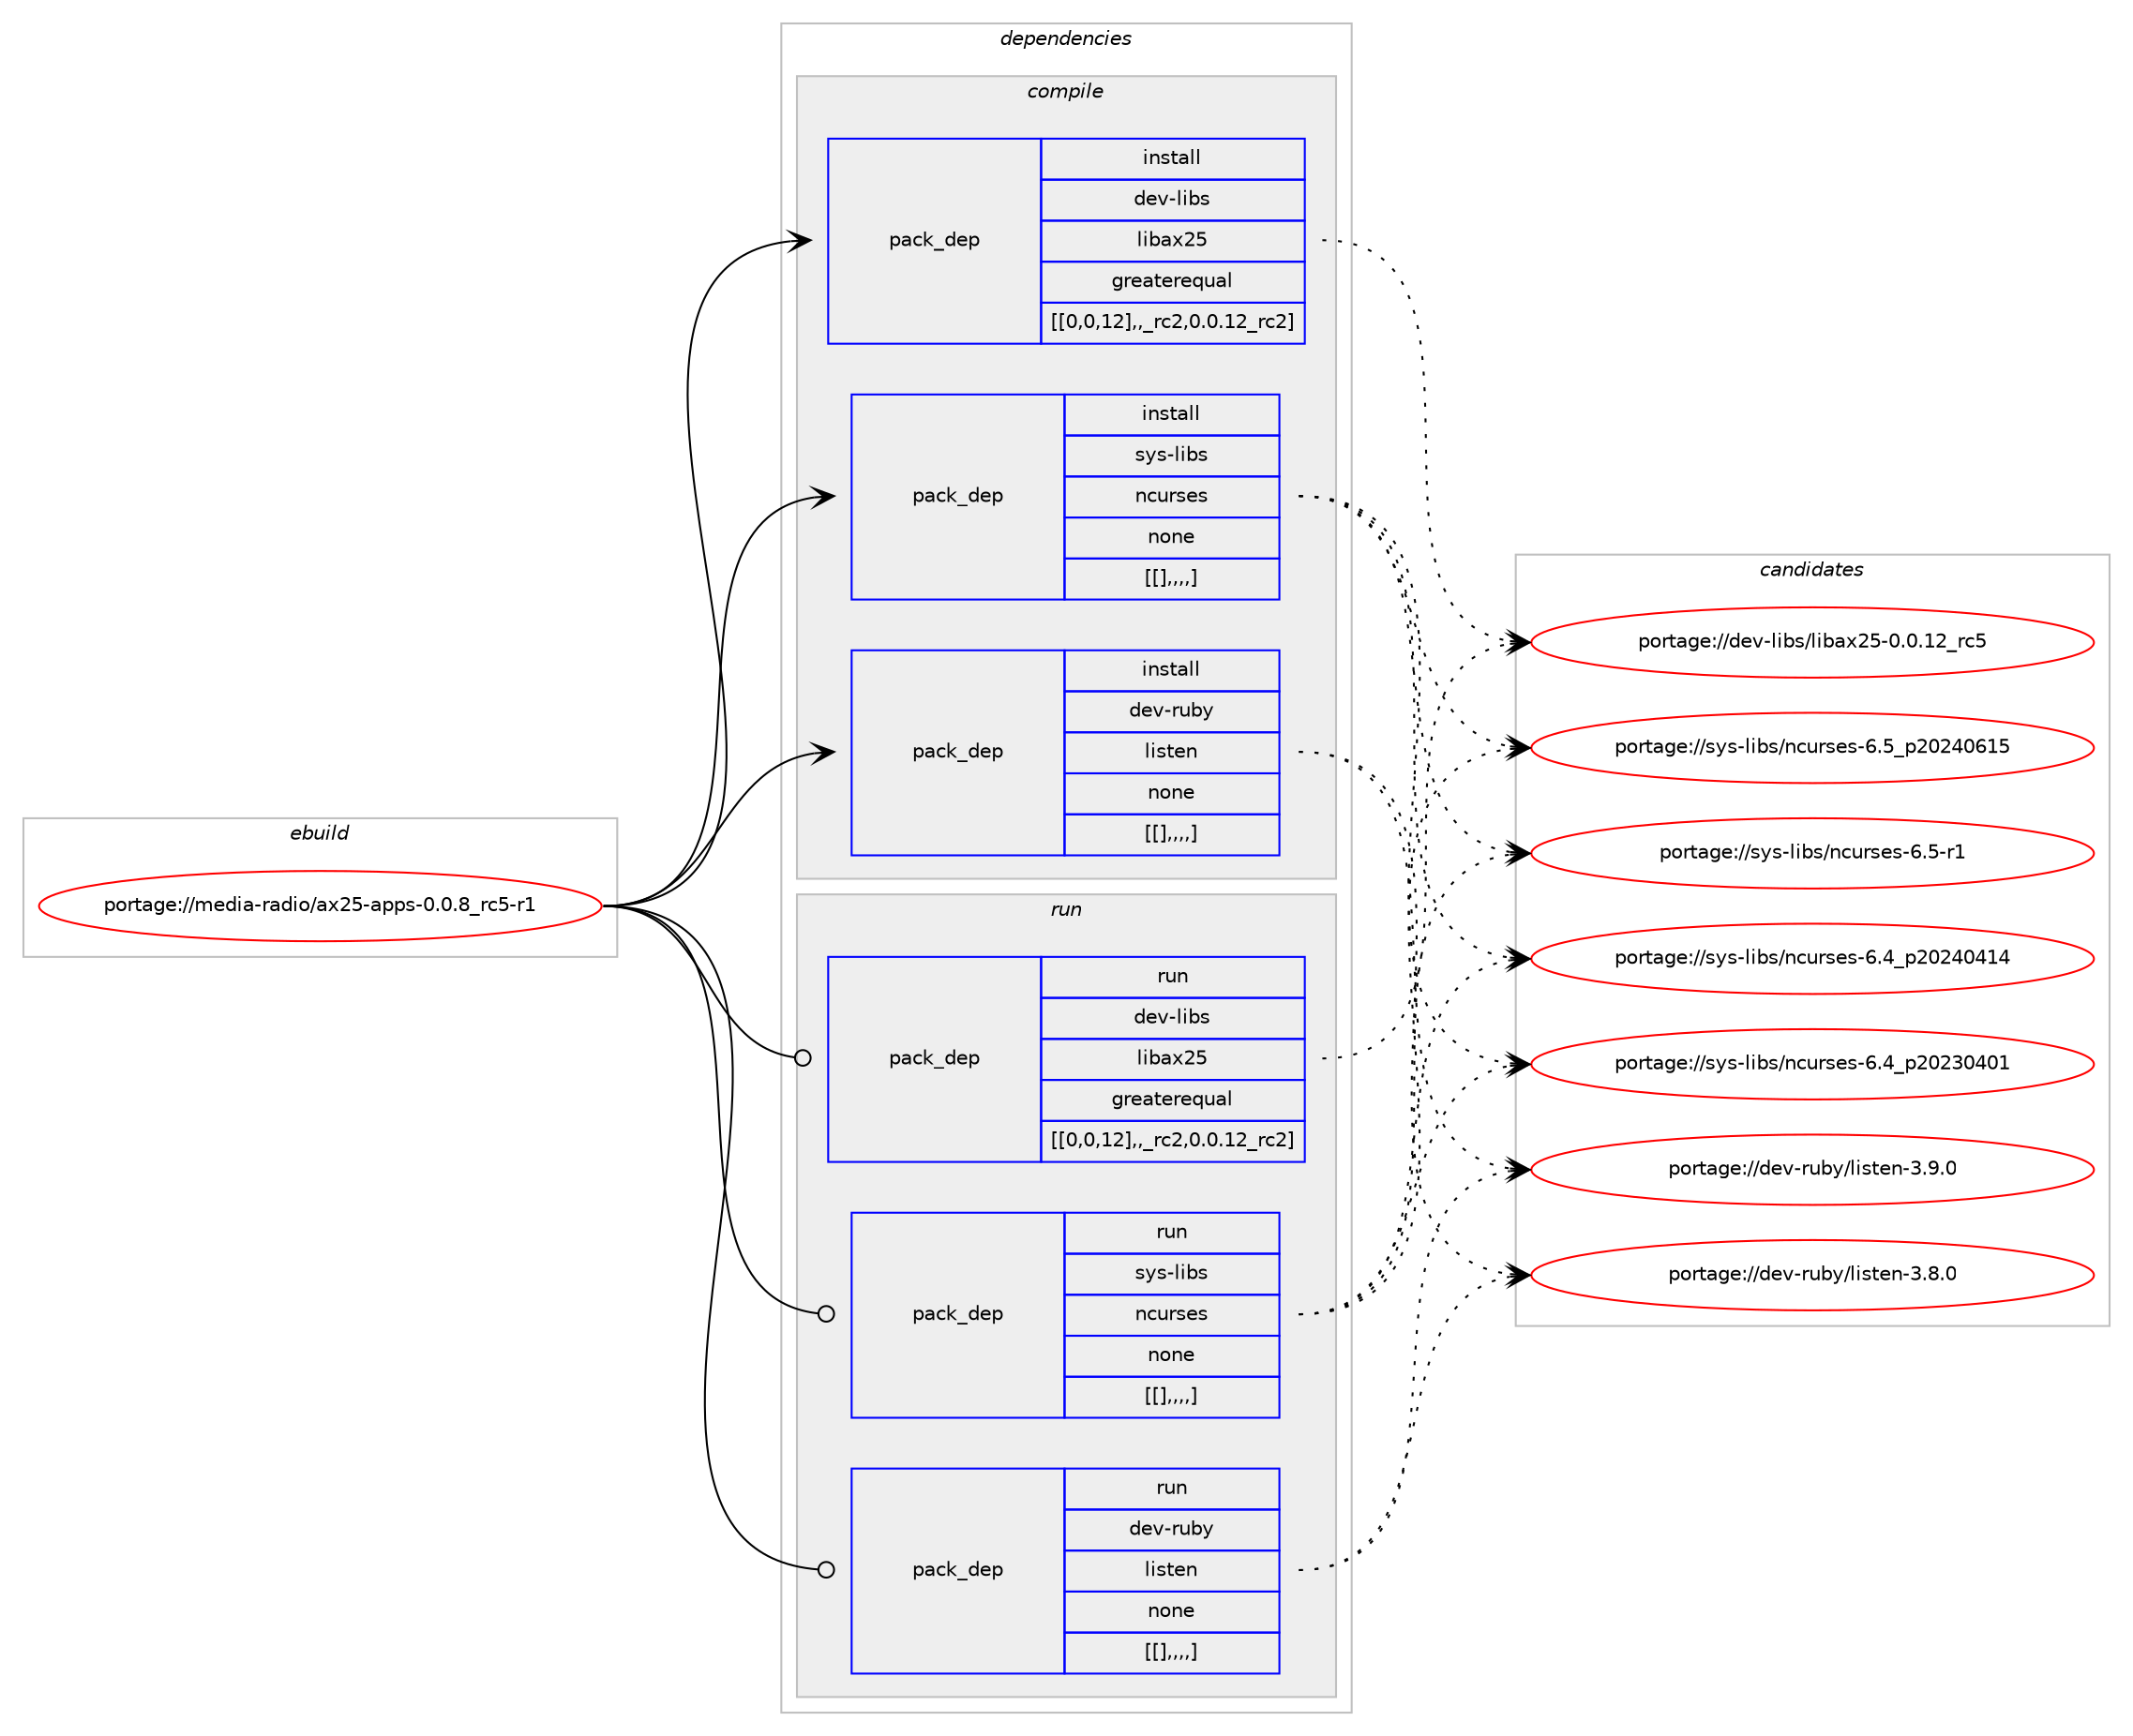 digraph prolog {

# *************
# Graph options
# *************

newrank=true;
concentrate=true;
compound=true;
graph [rankdir=LR,fontname=Helvetica,fontsize=10,ranksep=1.5];#, ranksep=2.5, nodesep=0.2];
edge  [arrowhead=vee];
node  [fontname=Helvetica,fontsize=10];

# **********
# The ebuild
# **********

subgraph cluster_leftcol {
color=gray;
label=<<i>ebuild</i>>;
id [label="portage://media-radio/ax25-apps-0.0.8_rc5-r1", color=red, width=4, href="../media-radio/ax25-apps-0.0.8_rc5-r1.svg"];
}

# ****************
# The dependencies
# ****************

subgraph cluster_midcol {
color=gray;
label=<<i>dependencies</i>>;
subgraph cluster_compile {
fillcolor="#eeeeee";
style=filled;
label=<<i>compile</i>>;
subgraph pack242426 {
dependency327519 [label=<<TABLE BORDER="0" CELLBORDER="1" CELLSPACING="0" CELLPADDING="4" WIDTH="220"><TR><TD ROWSPAN="6" CELLPADDING="30">pack_dep</TD></TR><TR><TD WIDTH="110">install</TD></TR><TR><TD>dev-libs</TD></TR><TR><TD>libax25</TD></TR><TR><TD>greaterequal</TD></TR><TR><TD>[[0,0,12],,_rc2,0.0.12_rc2]</TD></TR></TABLE>>, shape=none, color=blue];
}
id:e -> dependency327519:w [weight=20,style="solid",arrowhead="vee"];
subgraph pack242427 {
dependency327520 [label=<<TABLE BORDER="0" CELLBORDER="1" CELLSPACING="0" CELLPADDING="4" WIDTH="220"><TR><TD ROWSPAN="6" CELLPADDING="30">pack_dep</TD></TR><TR><TD WIDTH="110">install</TD></TR><TR><TD>sys-libs</TD></TR><TR><TD>ncurses</TD></TR><TR><TD>none</TD></TR><TR><TD>[[],,,,]</TD></TR></TABLE>>, shape=none, color=blue];
}
id:e -> dependency327520:w [weight=20,style="solid",arrowhead="vee"];
subgraph pack242428 {
dependency327521 [label=<<TABLE BORDER="0" CELLBORDER="1" CELLSPACING="0" CELLPADDING="4" WIDTH="220"><TR><TD ROWSPAN="6" CELLPADDING="30">pack_dep</TD></TR><TR><TD WIDTH="110">install</TD></TR><TR><TD>dev-ruby</TD></TR><TR><TD>listen</TD></TR><TR><TD>none</TD></TR><TR><TD>[[],,,,]</TD></TR></TABLE>>, shape=none, color=blue];
}
id:e -> dependency327521:w [weight=20,style="solid",arrowhead="vee"];
}
subgraph cluster_compileandrun {
fillcolor="#eeeeee";
style=filled;
label=<<i>compile and run</i>>;
}
subgraph cluster_run {
fillcolor="#eeeeee";
style=filled;
label=<<i>run</i>>;
subgraph pack242429 {
dependency327522 [label=<<TABLE BORDER="0" CELLBORDER="1" CELLSPACING="0" CELLPADDING="4" WIDTH="220"><TR><TD ROWSPAN="6" CELLPADDING="30">pack_dep</TD></TR><TR><TD WIDTH="110">run</TD></TR><TR><TD>dev-libs</TD></TR><TR><TD>libax25</TD></TR><TR><TD>greaterequal</TD></TR><TR><TD>[[0,0,12],,_rc2,0.0.12_rc2]</TD></TR></TABLE>>, shape=none, color=blue];
}
id:e -> dependency327522:w [weight=20,style="solid",arrowhead="odot"];
subgraph pack242430 {
dependency327523 [label=<<TABLE BORDER="0" CELLBORDER="1" CELLSPACING="0" CELLPADDING="4" WIDTH="220"><TR><TD ROWSPAN="6" CELLPADDING="30">pack_dep</TD></TR><TR><TD WIDTH="110">run</TD></TR><TR><TD>sys-libs</TD></TR><TR><TD>ncurses</TD></TR><TR><TD>none</TD></TR><TR><TD>[[],,,,]</TD></TR></TABLE>>, shape=none, color=blue];
}
id:e -> dependency327523:w [weight=20,style="solid",arrowhead="odot"];
subgraph pack242431 {
dependency327524 [label=<<TABLE BORDER="0" CELLBORDER="1" CELLSPACING="0" CELLPADDING="4" WIDTH="220"><TR><TD ROWSPAN="6" CELLPADDING="30">pack_dep</TD></TR><TR><TD WIDTH="110">run</TD></TR><TR><TD>dev-ruby</TD></TR><TR><TD>listen</TD></TR><TR><TD>none</TD></TR><TR><TD>[[],,,,]</TD></TR></TABLE>>, shape=none, color=blue];
}
id:e -> dependency327524:w [weight=20,style="solid",arrowhead="odot"];
}
}

# **************
# The candidates
# **************

subgraph cluster_choices {
rank=same;
color=gray;
label=<<i>candidates</i>>;

subgraph choice242426 {
color=black;
nodesep=1;
choice1001011184510810598115471081059897120505345484648464950951149953 [label="portage://dev-libs/libax25-0.0.12_rc5", color=red, width=4,href="../dev-libs/libax25-0.0.12_rc5.svg"];
dependency327519:e -> choice1001011184510810598115471081059897120505345484648464950951149953:w [style=dotted,weight="100"];
}
subgraph choice242427 {
color=black;
nodesep=1;
choice1151211154510810598115471109911711411510111545544653951125048505248544953 [label="portage://sys-libs/ncurses-6.5_p20240615", color=red, width=4,href="../sys-libs/ncurses-6.5_p20240615.svg"];
choice11512111545108105981154711099117114115101115455446534511449 [label="portage://sys-libs/ncurses-6.5-r1", color=red, width=4,href="../sys-libs/ncurses-6.5-r1.svg"];
choice1151211154510810598115471109911711411510111545544652951125048505248524952 [label="portage://sys-libs/ncurses-6.4_p20240414", color=red, width=4,href="../sys-libs/ncurses-6.4_p20240414.svg"];
choice1151211154510810598115471109911711411510111545544652951125048505148524849 [label="portage://sys-libs/ncurses-6.4_p20230401", color=red, width=4,href="../sys-libs/ncurses-6.4_p20230401.svg"];
dependency327520:e -> choice1151211154510810598115471109911711411510111545544653951125048505248544953:w [style=dotted,weight="100"];
dependency327520:e -> choice11512111545108105981154711099117114115101115455446534511449:w [style=dotted,weight="100"];
dependency327520:e -> choice1151211154510810598115471109911711411510111545544652951125048505248524952:w [style=dotted,weight="100"];
dependency327520:e -> choice1151211154510810598115471109911711411510111545544652951125048505148524849:w [style=dotted,weight="100"];
}
subgraph choice242428 {
color=black;
nodesep=1;
choice100101118451141179812147108105115116101110455146574648 [label="portage://dev-ruby/listen-3.9.0", color=red, width=4,href="../dev-ruby/listen-3.9.0.svg"];
choice100101118451141179812147108105115116101110455146564648 [label="portage://dev-ruby/listen-3.8.0", color=red, width=4,href="../dev-ruby/listen-3.8.0.svg"];
dependency327521:e -> choice100101118451141179812147108105115116101110455146574648:w [style=dotted,weight="100"];
dependency327521:e -> choice100101118451141179812147108105115116101110455146564648:w [style=dotted,weight="100"];
}
subgraph choice242429 {
color=black;
nodesep=1;
choice1001011184510810598115471081059897120505345484648464950951149953 [label="portage://dev-libs/libax25-0.0.12_rc5", color=red, width=4,href="../dev-libs/libax25-0.0.12_rc5.svg"];
dependency327522:e -> choice1001011184510810598115471081059897120505345484648464950951149953:w [style=dotted,weight="100"];
}
subgraph choice242430 {
color=black;
nodesep=1;
choice1151211154510810598115471109911711411510111545544653951125048505248544953 [label="portage://sys-libs/ncurses-6.5_p20240615", color=red, width=4,href="../sys-libs/ncurses-6.5_p20240615.svg"];
choice11512111545108105981154711099117114115101115455446534511449 [label="portage://sys-libs/ncurses-6.5-r1", color=red, width=4,href="../sys-libs/ncurses-6.5-r1.svg"];
choice1151211154510810598115471109911711411510111545544652951125048505248524952 [label="portage://sys-libs/ncurses-6.4_p20240414", color=red, width=4,href="../sys-libs/ncurses-6.4_p20240414.svg"];
choice1151211154510810598115471109911711411510111545544652951125048505148524849 [label="portage://sys-libs/ncurses-6.4_p20230401", color=red, width=4,href="../sys-libs/ncurses-6.4_p20230401.svg"];
dependency327523:e -> choice1151211154510810598115471109911711411510111545544653951125048505248544953:w [style=dotted,weight="100"];
dependency327523:e -> choice11512111545108105981154711099117114115101115455446534511449:w [style=dotted,weight="100"];
dependency327523:e -> choice1151211154510810598115471109911711411510111545544652951125048505248524952:w [style=dotted,weight="100"];
dependency327523:e -> choice1151211154510810598115471109911711411510111545544652951125048505148524849:w [style=dotted,weight="100"];
}
subgraph choice242431 {
color=black;
nodesep=1;
choice100101118451141179812147108105115116101110455146574648 [label="portage://dev-ruby/listen-3.9.0", color=red, width=4,href="../dev-ruby/listen-3.9.0.svg"];
choice100101118451141179812147108105115116101110455146564648 [label="portage://dev-ruby/listen-3.8.0", color=red, width=4,href="../dev-ruby/listen-3.8.0.svg"];
dependency327524:e -> choice100101118451141179812147108105115116101110455146574648:w [style=dotted,weight="100"];
dependency327524:e -> choice100101118451141179812147108105115116101110455146564648:w [style=dotted,weight="100"];
}
}

}
